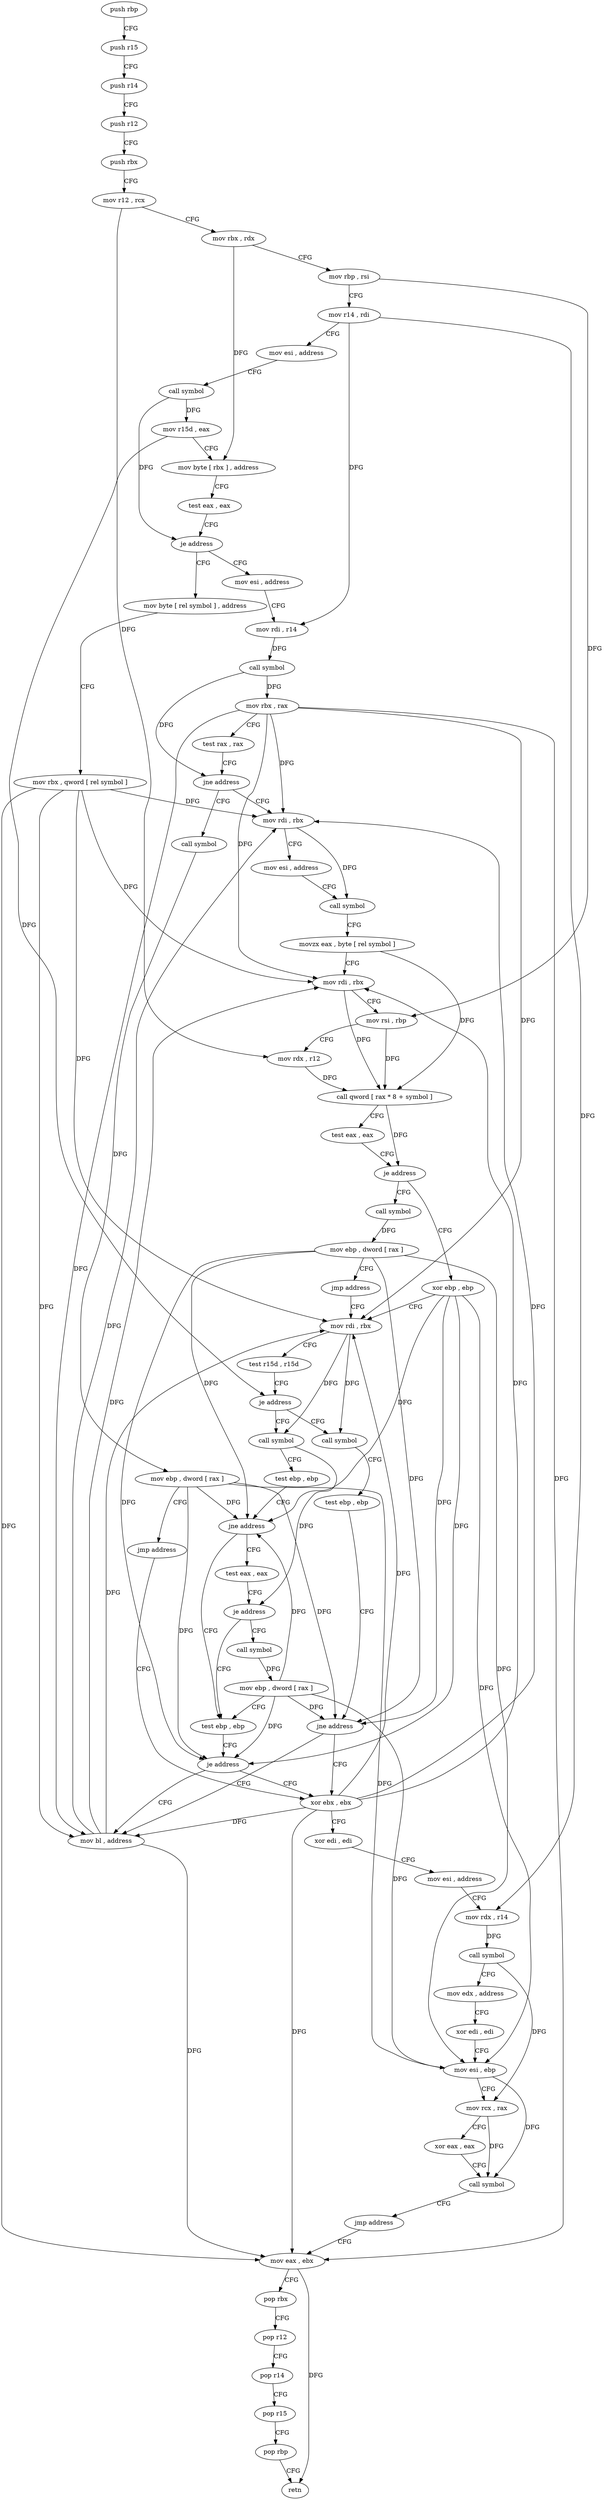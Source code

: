 digraph "func" {
"4202864" [label = "push rbp" ]
"4202865" [label = "push r15" ]
"4202867" [label = "push r14" ]
"4202869" [label = "push r12" ]
"4202871" [label = "push rbx" ]
"4202872" [label = "mov r12 , rcx" ]
"4202875" [label = "mov rbx , rdx" ]
"4202878" [label = "mov rbp , rsi" ]
"4202881" [label = "mov r14 , rdi" ]
"4202884" [label = "mov esi , address" ]
"4202889" [label = "call symbol" ]
"4202894" [label = "mov r15d , eax" ]
"4202897" [label = "mov byte [ rbx ] , address" ]
"4202900" [label = "test eax , eax" ]
"4202902" [label = "je address" ]
"4202934" [label = "mov byte [ rel symbol ] , address" ]
"4202904" [label = "mov esi , address" ]
"4202941" [label = "mov rbx , qword [ rel symbol ]" ]
"4202948" [label = "mov rdi , rbx" ]
"4202909" [label = "mov rdi , r14" ]
"4202912" [label = "call symbol" ]
"4202917" [label = "mov rbx , rax" ]
"4202920" [label = "test rax , rax" ]
"4202923" [label = "jne address" ]
"4202925" [label = "call symbol" ]
"4202997" [label = "xor ebp , ebp" ]
"4202999" [label = "mov rdi , rbx" ]
"4202988" [label = "call symbol" ]
"4202993" [label = "mov ebp , dword [ rax ]" ]
"4202995" [label = "jmp address" ]
"4202951" [label = "mov esi , address" ]
"4202956" [label = "call symbol" ]
"4202961" [label = "movzx eax , byte [ rel symbol ]" ]
"4202968" [label = "mov rdi , rbx" ]
"4202971" [label = "mov rsi , rbp" ]
"4202974" [label = "mov rdx , r12" ]
"4202977" [label = "call qword [ rax * 8 + symbol ]" ]
"4202984" [label = "test eax , eax" ]
"4202986" [label = "je address" ]
"4202930" [label = "mov ebp , dword [ rax ]" ]
"4202932" [label = "jmp address" ]
"4203031" [label = "xor ebx , ebx" ]
"4203069" [label = "call symbol" ]
"4203074" [label = "test ebp , ebp" ]
"4203076" [label = "jne address" ]
"4203078" [label = "mov bl , address" ]
"4203007" [label = "call symbol" ]
"4203012" [label = "test ebp , ebp" ]
"4203014" [label = "jne address" ]
"4203027" [label = "test ebp , ebp" ]
"4203016" [label = "test eax , eax" ]
"4203002" [label = "test r15d , r15d" ]
"4203005" [label = "je address" ]
"4203033" [label = "xor edi , edi" ]
"4203035" [label = "mov esi , address" ]
"4203040" [label = "mov rdx , r14" ]
"4203043" [label = "call symbol" ]
"4203048" [label = "mov edx , address" ]
"4203053" [label = "xor edi , edi" ]
"4203055" [label = "mov esi , ebp" ]
"4203057" [label = "mov rcx , rax" ]
"4203060" [label = "xor eax , eax" ]
"4203062" [label = "call symbol" ]
"4203067" [label = "jmp address" ]
"4203080" [label = "mov eax , ebx" ]
"4203029" [label = "je address" ]
"4203018" [label = "je address" ]
"4203020" [label = "call symbol" ]
"4203082" [label = "pop rbx" ]
"4203083" [label = "pop r12" ]
"4203085" [label = "pop r14" ]
"4203087" [label = "pop r15" ]
"4203089" [label = "pop rbp" ]
"4203090" [label = "retn" ]
"4203025" [label = "mov ebp , dword [ rax ]" ]
"4202864" -> "4202865" [ label = "CFG" ]
"4202865" -> "4202867" [ label = "CFG" ]
"4202867" -> "4202869" [ label = "CFG" ]
"4202869" -> "4202871" [ label = "CFG" ]
"4202871" -> "4202872" [ label = "CFG" ]
"4202872" -> "4202875" [ label = "CFG" ]
"4202872" -> "4202974" [ label = "DFG" ]
"4202875" -> "4202878" [ label = "CFG" ]
"4202875" -> "4202897" [ label = "DFG" ]
"4202878" -> "4202881" [ label = "CFG" ]
"4202878" -> "4202971" [ label = "DFG" ]
"4202881" -> "4202884" [ label = "CFG" ]
"4202881" -> "4202909" [ label = "DFG" ]
"4202881" -> "4203040" [ label = "DFG" ]
"4202884" -> "4202889" [ label = "CFG" ]
"4202889" -> "4202894" [ label = "DFG" ]
"4202889" -> "4202902" [ label = "DFG" ]
"4202894" -> "4202897" [ label = "CFG" ]
"4202894" -> "4203005" [ label = "DFG" ]
"4202897" -> "4202900" [ label = "CFG" ]
"4202900" -> "4202902" [ label = "CFG" ]
"4202902" -> "4202934" [ label = "CFG" ]
"4202902" -> "4202904" [ label = "CFG" ]
"4202934" -> "4202941" [ label = "CFG" ]
"4202904" -> "4202909" [ label = "CFG" ]
"4202941" -> "4202948" [ label = "DFG" ]
"4202941" -> "4202968" [ label = "DFG" ]
"4202941" -> "4202999" [ label = "DFG" ]
"4202941" -> "4203080" [ label = "DFG" ]
"4202941" -> "4203078" [ label = "DFG" ]
"4202948" -> "4202951" [ label = "CFG" ]
"4202948" -> "4202956" [ label = "DFG" ]
"4202909" -> "4202912" [ label = "DFG" ]
"4202912" -> "4202917" [ label = "DFG" ]
"4202912" -> "4202923" [ label = "DFG" ]
"4202917" -> "4202920" [ label = "CFG" ]
"4202917" -> "4202948" [ label = "DFG" ]
"4202917" -> "4202968" [ label = "DFG" ]
"4202917" -> "4202999" [ label = "DFG" ]
"4202917" -> "4203080" [ label = "DFG" ]
"4202917" -> "4203078" [ label = "DFG" ]
"4202920" -> "4202923" [ label = "CFG" ]
"4202923" -> "4202948" [ label = "CFG" ]
"4202923" -> "4202925" [ label = "CFG" ]
"4202925" -> "4202930" [ label = "DFG" ]
"4202997" -> "4202999" [ label = "CFG" ]
"4202997" -> "4203055" [ label = "DFG" ]
"4202997" -> "4203076" [ label = "DFG" ]
"4202997" -> "4203014" [ label = "DFG" ]
"4202997" -> "4203029" [ label = "DFG" ]
"4202999" -> "4203002" [ label = "CFG" ]
"4202999" -> "4203069" [ label = "DFG" ]
"4202999" -> "4203007" [ label = "DFG" ]
"4202988" -> "4202993" [ label = "DFG" ]
"4202993" -> "4202995" [ label = "CFG" ]
"4202993" -> "4203055" [ label = "DFG" ]
"4202993" -> "4203076" [ label = "DFG" ]
"4202993" -> "4203014" [ label = "DFG" ]
"4202993" -> "4203029" [ label = "DFG" ]
"4202995" -> "4202999" [ label = "CFG" ]
"4202951" -> "4202956" [ label = "CFG" ]
"4202956" -> "4202961" [ label = "CFG" ]
"4202961" -> "4202968" [ label = "CFG" ]
"4202961" -> "4202977" [ label = "DFG" ]
"4202968" -> "4202971" [ label = "CFG" ]
"4202968" -> "4202977" [ label = "DFG" ]
"4202971" -> "4202974" [ label = "CFG" ]
"4202971" -> "4202977" [ label = "DFG" ]
"4202974" -> "4202977" [ label = "DFG" ]
"4202977" -> "4202984" [ label = "CFG" ]
"4202977" -> "4202986" [ label = "DFG" ]
"4202984" -> "4202986" [ label = "CFG" ]
"4202986" -> "4202997" [ label = "CFG" ]
"4202986" -> "4202988" [ label = "CFG" ]
"4202930" -> "4202932" [ label = "CFG" ]
"4202930" -> "4203055" [ label = "DFG" ]
"4202930" -> "4203076" [ label = "DFG" ]
"4202930" -> "4203014" [ label = "DFG" ]
"4202930" -> "4203029" [ label = "DFG" ]
"4202932" -> "4203031" [ label = "CFG" ]
"4203031" -> "4203033" [ label = "CFG" ]
"4203031" -> "4202948" [ label = "DFG" ]
"4203031" -> "4202968" [ label = "DFG" ]
"4203031" -> "4202999" [ label = "DFG" ]
"4203031" -> "4203080" [ label = "DFG" ]
"4203031" -> "4203078" [ label = "DFG" ]
"4203069" -> "4203074" [ label = "CFG" ]
"4203074" -> "4203076" [ label = "CFG" ]
"4203076" -> "4203031" [ label = "CFG" ]
"4203076" -> "4203078" [ label = "CFG" ]
"4203078" -> "4203080" [ label = "DFG" ]
"4203078" -> "4202948" [ label = "DFG" ]
"4203078" -> "4202968" [ label = "DFG" ]
"4203078" -> "4202999" [ label = "DFG" ]
"4203007" -> "4203012" [ label = "CFG" ]
"4203007" -> "4203018" [ label = "DFG" ]
"4203012" -> "4203014" [ label = "CFG" ]
"4203014" -> "4203027" [ label = "CFG" ]
"4203014" -> "4203016" [ label = "CFG" ]
"4203027" -> "4203029" [ label = "CFG" ]
"4203016" -> "4203018" [ label = "CFG" ]
"4203002" -> "4203005" [ label = "CFG" ]
"4203005" -> "4203069" [ label = "CFG" ]
"4203005" -> "4203007" [ label = "CFG" ]
"4203033" -> "4203035" [ label = "CFG" ]
"4203035" -> "4203040" [ label = "CFG" ]
"4203040" -> "4203043" [ label = "DFG" ]
"4203043" -> "4203048" [ label = "CFG" ]
"4203043" -> "4203057" [ label = "DFG" ]
"4203048" -> "4203053" [ label = "CFG" ]
"4203053" -> "4203055" [ label = "CFG" ]
"4203055" -> "4203057" [ label = "CFG" ]
"4203055" -> "4203062" [ label = "DFG" ]
"4203057" -> "4203060" [ label = "CFG" ]
"4203057" -> "4203062" [ label = "DFG" ]
"4203060" -> "4203062" [ label = "CFG" ]
"4203062" -> "4203067" [ label = "CFG" ]
"4203067" -> "4203080" [ label = "CFG" ]
"4203080" -> "4203082" [ label = "CFG" ]
"4203080" -> "4203090" [ label = "DFG" ]
"4203029" -> "4203078" [ label = "CFG" ]
"4203029" -> "4203031" [ label = "CFG" ]
"4203018" -> "4203027" [ label = "CFG" ]
"4203018" -> "4203020" [ label = "CFG" ]
"4203020" -> "4203025" [ label = "DFG" ]
"4203082" -> "4203083" [ label = "CFG" ]
"4203083" -> "4203085" [ label = "CFG" ]
"4203085" -> "4203087" [ label = "CFG" ]
"4203087" -> "4203089" [ label = "CFG" ]
"4203089" -> "4203090" [ label = "CFG" ]
"4203025" -> "4203027" [ label = "CFG" ]
"4203025" -> "4203055" [ label = "DFG" ]
"4203025" -> "4203076" [ label = "DFG" ]
"4203025" -> "4203014" [ label = "DFG" ]
"4203025" -> "4203029" [ label = "DFG" ]
}
